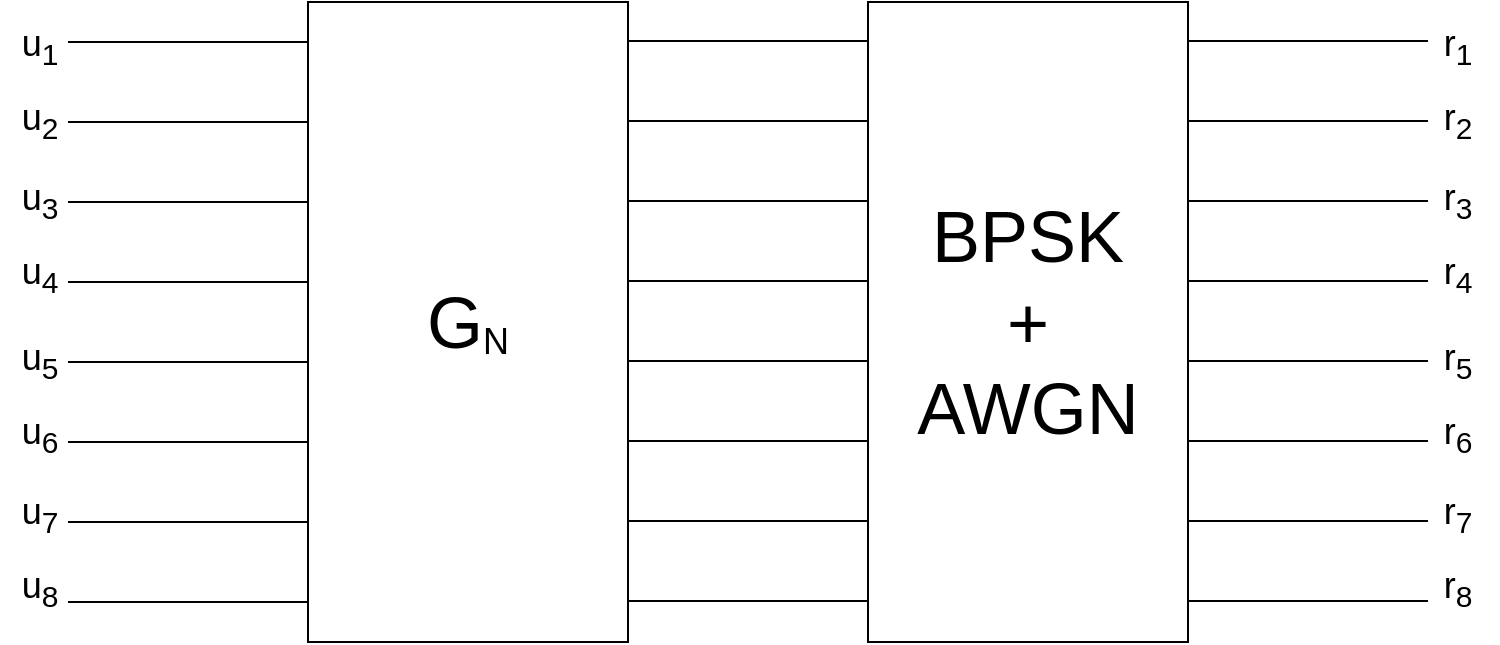 <mxfile version="15.0.3" type="github"><diagram id="AOskYVD_T6Vx6nB35h6X" name="Page-1"><mxGraphModel dx="1410" dy="720" grid="1" gridSize="10" guides="1" tooltips="1" connect="1" arrows="1" fold="1" page="1" pageScale="1" pageWidth="850" pageHeight="1100" math="0" shadow="0"><root><mxCell id="0"/><mxCell id="1" parent="0"/><mxCell id="Tc1mEy770o2BSBTzKzoE-2" value="&lt;font&gt;&lt;span style=&quot;font-size: 36px&quot;&gt;G&lt;/span&gt;&lt;sub&gt;&lt;font style=&quot;font-size: 18px&quot;&gt;N&lt;/font&gt;&lt;/sub&gt;&lt;/font&gt;" style="rounded=0;whiteSpace=wrap;html=1;fillColor=none;" vertex="1" parent="1"><mxGeometry x="200" y="40" width="160" height="320" as="geometry"/></mxCell><mxCell id="Tc1mEy770o2BSBTzKzoE-3" value="" style="endArrow=none;html=1;" edge="1" parent="1"><mxGeometry width="50" height="50" relative="1" as="geometry"><mxPoint x="80" y="60" as="sourcePoint"/><mxPoint x="200" y="60" as="targetPoint"/></mxGeometry></mxCell><mxCell id="Tc1mEy770o2BSBTzKzoE-4" value="" style="endArrow=none;html=1;" edge="1" parent="1"><mxGeometry width="50" height="50" relative="1" as="geometry"><mxPoint x="80" y="100" as="sourcePoint"/><mxPoint x="200" y="100" as="targetPoint"/></mxGeometry></mxCell><mxCell id="Tc1mEy770o2BSBTzKzoE-9" value="" style="endArrow=none;html=1;" edge="1" parent="1"><mxGeometry width="50" height="50" relative="1" as="geometry"><mxPoint x="80" y="140" as="sourcePoint"/><mxPoint x="200" y="140" as="targetPoint"/></mxGeometry></mxCell><mxCell id="Tc1mEy770o2BSBTzKzoE-10" value="" style="endArrow=none;html=1;" edge="1" parent="1"><mxGeometry width="50" height="50" relative="1" as="geometry"><mxPoint x="80" y="180" as="sourcePoint"/><mxPoint x="200" y="180" as="targetPoint"/></mxGeometry></mxCell><mxCell id="Tc1mEy770o2BSBTzKzoE-11" value="" style="endArrow=none;html=1;" edge="1" parent="1"><mxGeometry width="50" height="50" relative="1" as="geometry"><mxPoint x="80" y="220" as="sourcePoint"/><mxPoint x="200" y="220" as="targetPoint"/></mxGeometry></mxCell><mxCell id="Tc1mEy770o2BSBTzKzoE-12" value="" style="endArrow=none;html=1;" edge="1" parent="1"><mxGeometry width="50" height="50" relative="1" as="geometry"><mxPoint x="80" y="260" as="sourcePoint"/><mxPoint x="200" y="260" as="targetPoint"/></mxGeometry></mxCell><mxCell id="Tc1mEy770o2BSBTzKzoE-13" value="" style="endArrow=none;html=1;" edge="1" parent="1"><mxGeometry width="50" height="50" relative="1" as="geometry"><mxPoint x="80" y="300" as="sourcePoint"/><mxPoint x="200" y="300" as="targetPoint"/></mxGeometry></mxCell><mxCell id="Tc1mEy770o2BSBTzKzoE-14" value="" style="endArrow=none;html=1;" edge="1" parent="1"><mxGeometry width="50" height="50" relative="1" as="geometry"><mxPoint x="80" y="340" as="sourcePoint"/><mxPoint x="200" y="340" as="targetPoint"/></mxGeometry></mxCell><mxCell id="Tc1mEy770o2BSBTzKzoE-15" value="" style="endArrow=none;html=1;" edge="1" parent="1"><mxGeometry width="50" height="50" relative="1" as="geometry"><mxPoint x="360" y="59.5" as="sourcePoint"/><mxPoint x="480" y="59.5" as="targetPoint"/></mxGeometry></mxCell><mxCell id="Tc1mEy770o2BSBTzKzoE-16" value="" style="endArrow=none;html=1;" edge="1" parent="1"><mxGeometry width="50" height="50" relative="1" as="geometry"><mxPoint x="360" y="99.5" as="sourcePoint"/><mxPoint x="480" y="99.5" as="targetPoint"/></mxGeometry></mxCell><mxCell id="Tc1mEy770o2BSBTzKzoE-17" value="" style="endArrow=none;html=1;" edge="1" parent="1"><mxGeometry width="50" height="50" relative="1" as="geometry"><mxPoint x="360" y="139.5" as="sourcePoint"/><mxPoint x="480" y="139.5" as="targetPoint"/></mxGeometry></mxCell><mxCell id="Tc1mEy770o2BSBTzKzoE-18" value="" style="endArrow=none;html=1;" edge="1" parent="1"><mxGeometry width="50" height="50" relative="1" as="geometry"><mxPoint x="360" y="179.5" as="sourcePoint"/><mxPoint x="480" y="179.5" as="targetPoint"/></mxGeometry></mxCell><mxCell id="Tc1mEy770o2BSBTzKzoE-19" value="" style="endArrow=none;html=1;" edge="1" parent="1"><mxGeometry width="50" height="50" relative="1" as="geometry"><mxPoint x="360" y="219.5" as="sourcePoint"/><mxPoint x="480" y="219.5" as="targetPoint"/></mxGeometry></mxCell><mxCell id="Tc1mEy770o2BSBTzKzoE-20" value="" style="endArrow=none;html=1;" edge="1" parent="1"><mxGeometry width="50" height="50" relative="1" as="geometry"><mxPoint x="360" y="259.5" as="sourcePoint"/><mxPoint x="480" y="259.5" as="targetPoint"/></mxGeometry></mxCell><mxCell id="Tc1mEy770o2BSBTzKzoE-21" value="" style="endArrow=none;html=1;" edge="1" parent="1"><mxGeometry width="50" height="50" relative="1" as="geometry"><mxPoint x="360" y="299.5" as="sourcePoint"/><mxPoint x="480" y="299.5" as="targetPoint"/></mxGeometry></mxCell><mxCell id="Tc1mEy770o2BSBTzKzoE-22" value="" style="endArrow=none;html=1;" edge="1" parent="1"><mxGeometry width="50" height="50" relative="1" as="geometry"><mxPoint x="360" y="339.5" as="sourcePoint"/><mxPoint x="480" y="339.5" as="targetPoint"/></mxGeometry></mxCell><mxCell id="Tc1mEy770o2BSBTzKzoE-23" value="&lt;font style=&quot;font-size: 36px&quot;&gt;BPSK&lt;br&gt;+&lt;br&gt;AWGN&lt;/font&gt;" style="rounded=0;whiteSpace=wrap;html=1;fillColor=none;" vertex="1" parent="1"><mxGeometry x="480" y="40" width="160" height="320" as="geometry"/></mxCell><mxCell id="Tc1mEy770o2BSBTzKzoE-24" value="" style="endArrow=none;html=1;" edge="1" parent="1"><mxGeometry width="50" height="50" relative="1" as="geometry"><mxPoint x="640" y="59.5" as="sourcePoint"/><mxPoint x="760" y="59.5" as="targetPoint"/></mxGeometry></mxCell><mxCell id="Tc1mEy770o2BSBTzKzoE-25" value="" style="endArrow=none;html=1;" edge="1" parent="1"><mxGeometry width="50" height="50" relative="1" as="geometry"><mxPoint x="640" y="99.5" as="sourcePoint"/><mxPoint x="760" y="99.5" as="targetPoint"/></mxGeometry></mxCell><mxCell id="Tc1mEy770o2BSBTzKzoE-26" value="" style="endArrow=none;html=1;" edge="1" parent="1"><mxGeometry width="50" height="50" relative="1" as="geometry"><mxPoint x="640" y="139.5" as="sourcePoint"/><mxPoint x="760" y="139.5" as="targetPoint"/></mxGeometry></mxCell><mxCell id="Tc1mEy770o2BSBTzKzoE-27" value="" style="endArrow=none;html=1;" edge="1" parent="1"><mxGeometry width="50" height="50" relative="1" as="geometry"><mxPoint x="640" y="179.5" as="sourcePoint"/><mxPoint x="760" y="179.5" as="targetPoint"/></mxGeometry></mxCell><mxCell id="Tc1mEy770o2BSBTzKzoE-28" value="" style="endArrow=none;html=1;" edge="1" parent="1"><mxGeometry width="50" height="50" relative="1" as="geometry"><mxPoint x="640" y="219.5" as="sourcePoint"/><mxPoint x="760" y="219.5" as="targetPoint"/></mxGeometry></mxCell><mxCell id="Tc1mEy770o2BSBTzKzoE-29" value="" style="endArrow=none;html=1;" edge="1" parent="1"><mxGeometry width="50" height="50" relative="1" as="geometry"><mxPoint x="640" y="259.5" as="sourcePoint"/><mxPoint x="760" y="259.5" as="targetPoint"/></mxGeometry></mxCell><mxCell id="Tc1mEy770o2BSBTzKzoE-30" value="" style="endArrow=none;html=1;" edge="1" parent="1"><mxGeometry width="50" height="50" relative="1" as="geometry"><mxPoint x="640" y="299.5" as="sourcePoint"/><mxPoint x="760" y="299.5" as="targetPoint"/></mxGeometry></mxCell><mxCell id="Tc1mEy770o2BSBTzKzoE-31" value="" style="endArrow=none;html=1;" edge="1" parent="1"><mxGeometry width="50" height="50" relative="1" as="geometry"><mxPoint x="640" y="339.5" as="sourcePoint"/><mxPoint x="760" y="339.5" as="targetPoint"/></mxGeometry></mxCell><mxCell id="Tc1mEy770o2BSBTzKzoE-32" value="&lt;font style=&quot;font-size: 18px&quot;&gt;u&lt;sub&gt;1&lt;/sub&gt;&lt;/font&gt;" style="text;html=1;strokeColor=none;fillColor=none;align=center;verticalAlign=middle;whiteSpace=wrap;rounded=0;" vertex="1" parent="1"><mxGeometry x="46" y="53" width="40" height="20" as="geometry"/></mxCell><mxCell id="Tc1mEy770o2BSBTzKzoE-33" value="&lt;font style=&quot;font-size: 18px&quot;&gt;u&lt;sub&gt;2&lt;/sub&gt;&lt;/font&gt;" style="text;html=1;strokeColor=none;fillColor=none;align=center;verticalAlign=middle;whiteSpace=wrap;rounded=0;" vertex="1" parent="1"><mxGeometry x="46" y="90" width="40" height="20" as="geometry"/></mxCell><mxCell id="Tc1mEy770o2BSBTzKzoE-34" value="&lt;font style=&quot;font-size: 18px&quot;&gt;u&lt;sub&gt;3&lt;/sub&gt;&lt;/font&gt;" style="text;html=1;strokeColor=none;fillColor=none;align=center;verticalAlign=middle;whiteSpace=wrap;rounded=0;" vertex="1" parent="1"><mxGeometry x="46" y="130" width="40" height="20" as="geometry"/></mxCell><mxCell id="Tc1mEy770o2BSBTzKzoE-35" value="&lt;font style=&quot;font-size: 18px&quot;&gt;u&lt;sub&gt;4&lt;/sub&gt;&lt;/font&gt;" style="text;html=1;strokeColor=none;fillColor=none;align=center;verticalAlign=middle;whiteSpace=wrap;rounded=0;" vertex="1" parent="1"><mxGeometry x="46" y="167" width="40" height="20" as="geometry"/></mxCell><mxCell id="Tc1mEy770o2BSBTzKzoE-36" value="&lt;font style=&quot;font-size: 18px&quot;&gt;u&lt;sub&gt;5&lt;/sub&gt;&lt;/font&gt;" style="text;html=1;strokeColor=none;fillColor=none;align=center;verticalAlign=middle;whiteSpace=wrap;rounded=0;" vertex="1" parent="1"><mxGeometry x="46" y="210" width="40" height="20" as="geometry"/></mxCell><mxCell id="Tc1mEy770o2BSBTzKzoE-37" value="&lt;font style=&quot;font-size: 18px&quot;&gt;u&lt;sub&gt;6&lt;br&gt;&lt;/sub&gt;&lt;/font&gt;" style="text;html=1;strokeColor=none;fillColor=none;align=center;verticalAlign=middle;whiteSpace=wrap;rounded=0;" vertex="1" parent="1"><mxGeometry x="46" y="247" width="40" height="20" as="geometry"/></mxCell><mxCell id="Tc1mEy770o2BSBTzKzoE-38" value="&lt;font style=&quot;font-size: 18px&quot;&gt;u&lt;sub&gt;7&lt;/sub&gt;&lt;/font&gt;" style="text;html=1;strokeColor=none;fillColor=none;align=center;verticalAlign=middle;whiteSpace=wrap;rounded=0;" vertex="1" parent="1"><mxGeometry x="46" y="287" width="40" height="20" as="geometry"/></mxCell><mxCell id="Tc1mEy770o2BSBTzKzoE-39" value="&lt;font style=&quot;font-size: 18px&quot;&gt;u&lt;sub&gt;8&lt;/sub&gt;&lt;/font&gt;" style="text;html=1;strokeColor=none;fillColor=none;align=center;verticalAlign=middle;whiteSpace=wrap;rounded=0;" vertex="1" parent="1"><mxGeometry x="46" y="324" width="40" height="20" as="geometry"/></mxCell><mxCell id="Tc1mEy770o2BSBTzKzoE-40" value="&lt;font style=&quot;font-size: 18px&quot;&gt;r&lt;sub&gt;1&lt;/sub&gt;&lt;/font&gt;" style="text;html=1;strokeColor=none;fillColor=none;align=center;verticalAlign=middle;whiteSpace=wrap;rounded=0;" vertex="1" parent="1"><mxGeometry x="755" y="53" width="40" height="20" as="geometry"/></mxCell><mxCell id="Tc1mEy770o2BSBTzKzoE-41" value="&lt;font style=&quot;font-size: 18px&quot;&gt;r&lt;sub&gt;2&lt;/sub&gt;&lt;/font&gt;" style="text;html=1;strokeColor=none;fillColor=none;align=center;verticalAlign=middle;whiteSpace=wrap;rounded=0;" vertex="1" parent="1"><mxGeometry x="755" y="90" width="40" height="20" as="geometry"/></mxCell><mxCell id="Tc1mEy770o2BSBTzKzoE-42" value="&lt;font style=&quot;font-size: 18px&quot;&gt;r&lt;sub&gt;3&lt;/sub&gt;&lt;/font&gt;" style="text;html=1;strokeColor=none;fillColor=none;align=center;verticalAlign=middle;whiteSpace=wrap;rounded=0;" vertex="1" parent="1"><mxGeometry x="755" y="130" width="40" height="20" as="geometry"/></mxCell><mxCell id="Tc1mEy770o2BSBTzKzoE-43" value="&lt;font style=&quot;font-size: 18px&quot;&gt;r&lt;sub&gt;4&lt;/sub&gt;&lt;/font&gt;" style="text;html=1;strokeColor=none;fillColor=none;align=center;verticalAlign=middle;whiteSpace=wrap;rounded=0;" vertex="1" parent="1"><mxGeometry x="755" y="167" width="40" height="20" as="geometry"/></mxCell><mxCell id="Tc1mEy770o2BSBTzKzoE-44" value="&lt;font style=&quot;font-size: 18px&quot;&gt;r&lt;sub&gt;5&lt;/sub&gt;&lt;/font&gt;" style="text;html=1;strokeColor=none;fillColor=none;align=center;verticalAlign=middle;whiteSpace=wrap;rounded=0;" vertex="1" parent="1"><mxGeometry x="755" y="210" width="40" height="20" as="geometry"/></mxCell><mxCell id="Tc1mEy770o2BSBTzKzoE-45" value="&lt;font style=&quot;font-size: 18px&quot;&gt;r&lt;sub&gt;6&lt;br&gt;&lt;/sub&gt;&lt;/font&gt;" style="text;html=1;strokeColor=none;fillColor=none;align=center;verticalAlign=middle;whiteSpace=wrap;rounded=0;" vertex="1" parent="1"><mxGeometry x="755" y="247" width="40" height="20" as="geometry"/></mxCell><mxCell id="Tc1mEy770o2BSBTzKzoE-46" value="&lt;font style=&quot;font-size: 18px&quot;&gt;r&lt;sub&gt;7&lt;/sub&gt;&lt;/font&gt;" style="text;html=1;strokeColor=none;fillColor=none;align=center;verticalAlign=middle;whiteSpace=wrap;rounded=0;" vertex="1" parent="1"><mxGeometry x="755" y="287" width="40" height="20" as="geometry"/></mxCell><mxCell id="Tc1mEy770o2BSBTzKzoE-47" value="&lt;font style=&quot;font-size: 18px&quot;&gt;r&lt;sub&gt;8&lt;/sub&gt;&lt;/font&gt;" style="text;html=1;strokeColor=none;fillColor=none;align=center;verticalAlign=middle;whiteSpace=wrap;rounded=0;" vertex="1" parent="1"><mxGeometry x="755" y="324" width="40" height="20" as="geometry"/></mxCell></root></mxGraphModel></diagram></mxfile>
